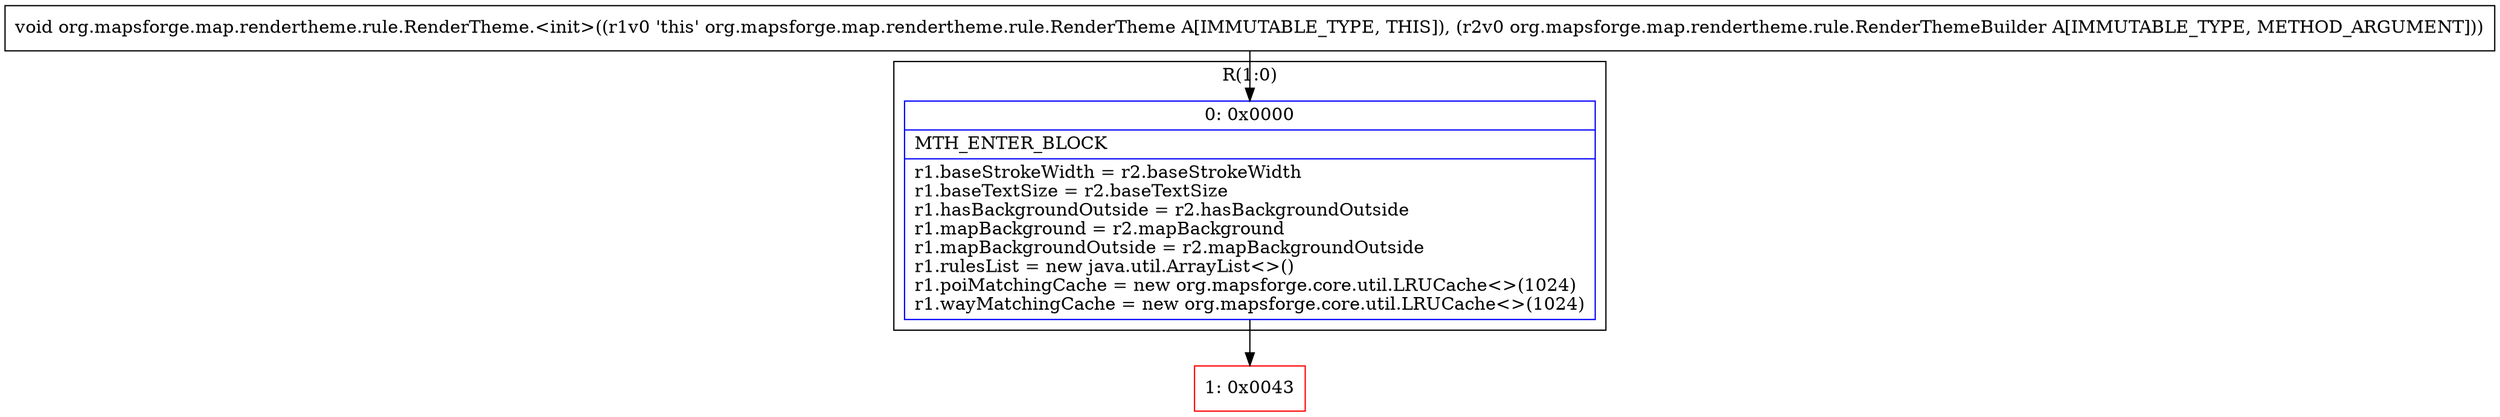 digraph "CFG fororg.mapsforge.map.rendertheme.rule.RenderTheme.\<init\>(Lorg\/mapsforge\/map\/rendertheme\/rule\/RenderThemeBuilder;)V" {
subgraph cluster_Region_1644365265 {
label = "R(1:0)";
node [shape=record,color=blue];
Node_0 [shape=record,label="{0\:\ 0x0000|MTH_ENTER_BLOCK\l|r1.baseStrokeWidth = r2.baseStrokeWidth\lr1.baseTextSize = r2.baseTextSize\lr1.hasBackgroundOutside = r2.hasBackgroundOutside\lr1.mapBackground = r2.mapBackground\lr1.mapBackgroundOutside = r2.mapBackgroundOutside\lr1.rulesList = new java.util.ArrayList\<\>()\lr1.poiMatchingCache = new org.mapsforge.core.util.LRUCache\<\>(1024)\lr1.wayMatchingCache = new org.mapsforge.core.util.LRUCache\<\>(1024)\l}"];
}
Node_1 [shape=record,color=red,label="{1\:\ 0x0043}"];
MethodNode[shape=record,label="{void org.mapsforge.map.rendertheme.rule.RenderTheme.\<init\>((r1v0 'this' org.mapsforge.map.rendertheme.rule.RenderTheme A[IMMUTABLE_TYPE, THIS]), (r2v0 org.mapsforge.map.rendertheme.rule.RenderThemeBuilder A[IMMUTABLE_TYPE, METHOD_ARGUMENT])) }"];
MethodNode -> Node_0;
Node_0 -> Node_1;
}

